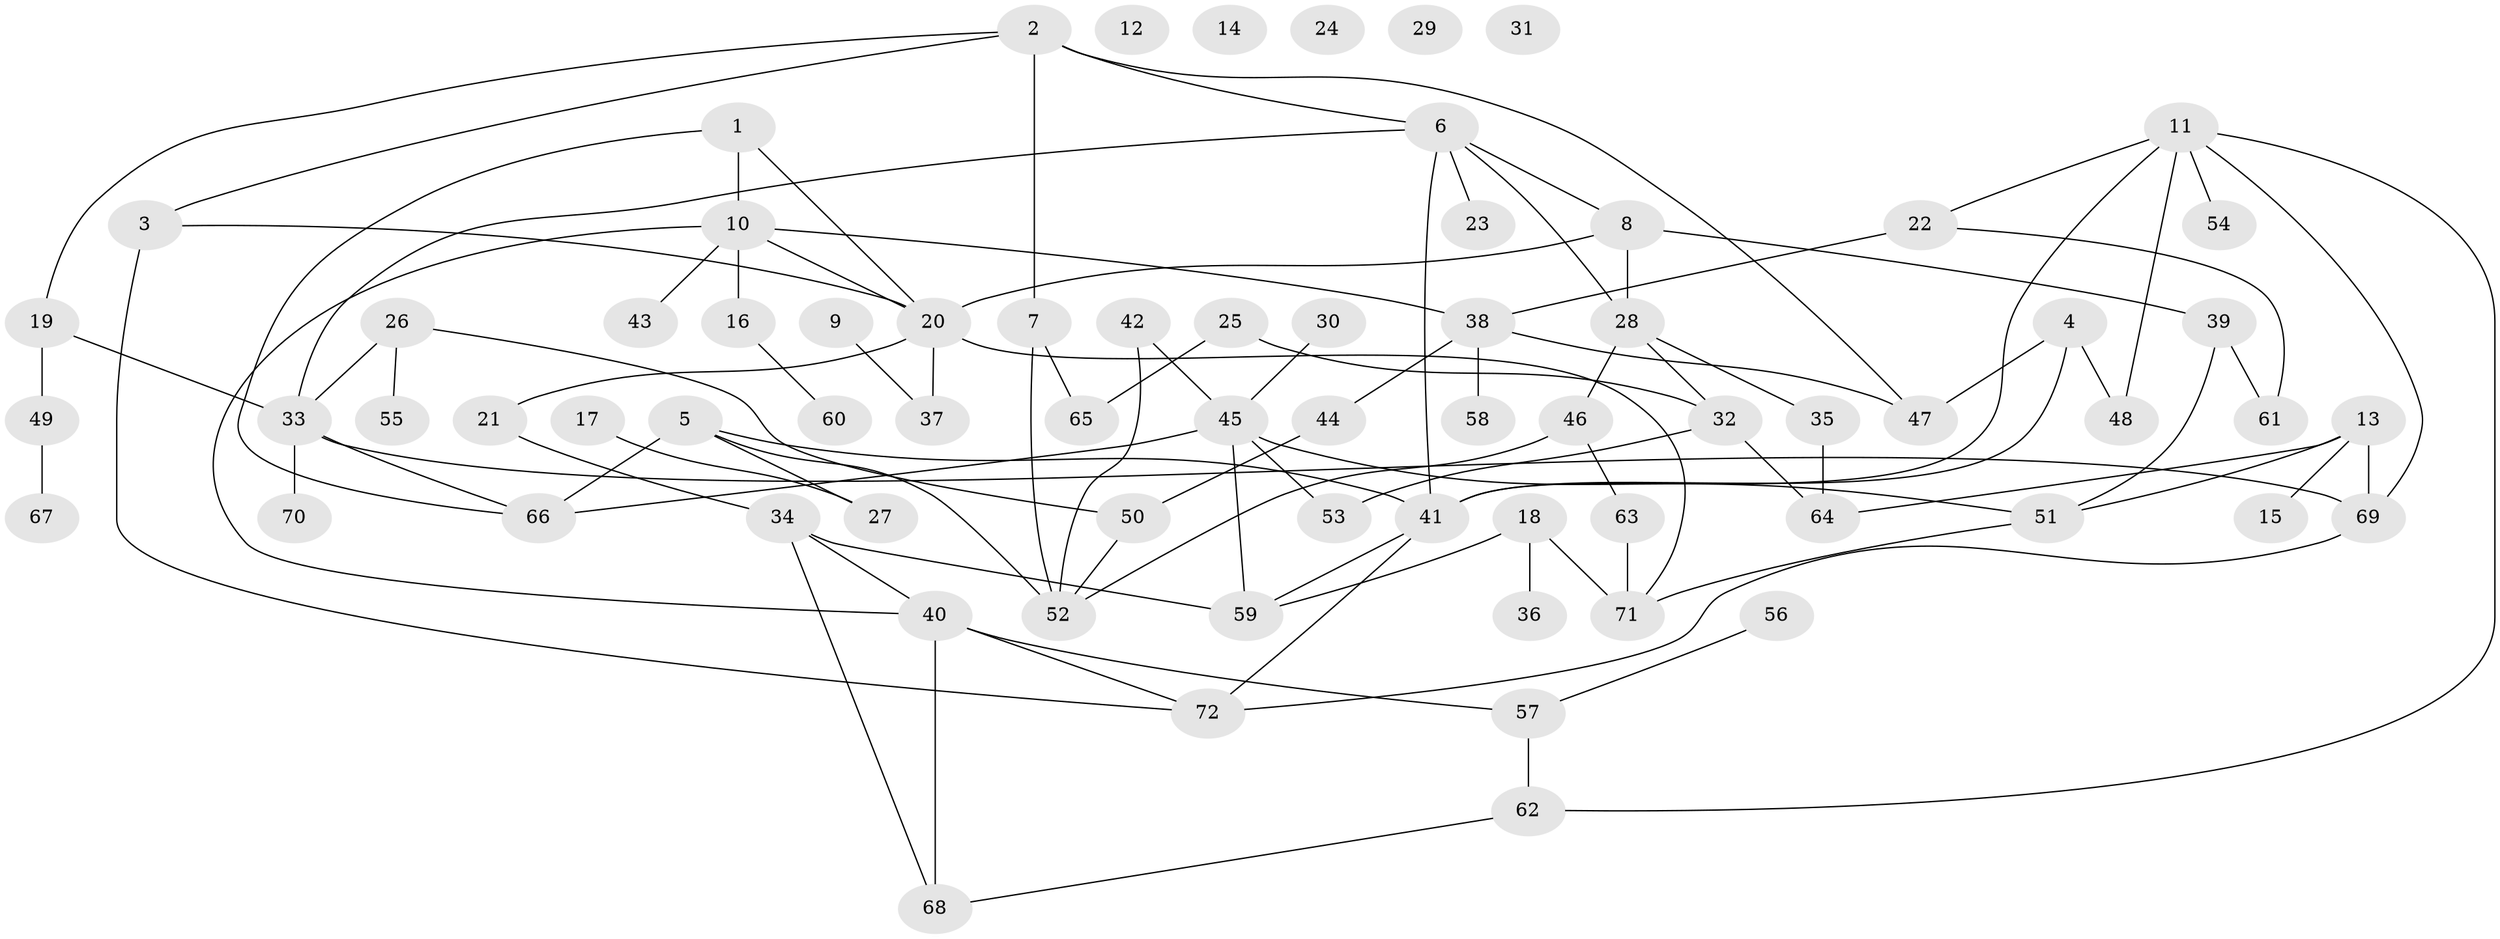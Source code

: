 // Generated by graph-tools (version 1.1) at 2025/39/03/09/25 04:39:28]
// undirected, 72 vertices, 101 edges
graph export_dot {
graph [start="1"]
  node [color=gray90,style=filled];
  1;
  2;
  3;
  4;
  5;
  6;
  7;
  8;
  9;
  10;
  11;
  12;
  13;
  14;
  15;
  16;
  17;
  18;
  19;
  20;
  21;
  22;
  23;
  24;
  25;
  26;
  27;
  28;
  29;
  30;
  31;
  32;
  33;
  34;
  35;
  36;
  37;
  38;
  39;
  40;
  41;
  42;
  43;
  44;
  45;
  46;
  47;
  48;
  49;
  50;
  51;
  52;
  53;
  54;
  55;
  56;
  57;
  58;
  59;
  60;
  61;
  62;
  63;
  64;
  65;
  66;
  67;
  68;
  69;
  70;
  71;
  72;
  1 -- 10;
  1 -- 20;
  1 -- 66;
  2 -- 3;
  2 -- 6;
  2 -- 7;
  2 -- 19;
  2 -- 47;
  3 -- 20;
  3 -- 72;
  4 -- 41;
  4 -- 47;
  4 -- 48;
  5 -- 27;
  5 -- 41;
  5 -- 52;
  5 -- 66;
  6 -- 8;
  6 -- 23;
  6 -- 28;
  6 -- 33;
  6 -- 41;
  7 -- 52;
  7 -- 65;
  8 -- 20;
  8 -- 28;
  8 -- 39;
  9 -- 37;
  10 -- 16;
  10 -- 20;
  10 -- 38;
  10 -- 40;
  10 -- 43;
  11 -- 22;
  11 -- 41;
  11 -- 48;
  11 -- 54;
  11 -- 62;
  11 -- 69;
  13 -- 15;
  13 -- 51;
  13 -- 64;
  13 -- 69;
  16 -- 60;
  17 -- 27;
  18 -- 36;
  18 -- 59;
  18 -- 71;
  19 -- 33;
  19 -- 49;
  20 -- 21;
  20 -- 37;
  20 -- 71;
  21 -- 34;
  22 -- 38;
  22 -- 61;
  25 -- 32;
  25 -- 65;
  26 -- 33;
  26 -- 50;
  26 -- 55;
  28 -- 32;
  28 -- 35;
  28 -- 46;
  30 -- 45;
  32 -- 53;
  32 -- 64;
  33 -- 66;
  33 -- 69;
  33 -- 70;
  34 -- 40;
  34 -- 59;
  34 -- 68;
  35 -- 64;
  38 -- 44;
  38 -- 47;
  38 -- 58;
  39 -- 51;
  39 -- 61;
  40 -- 57;
  40 -- 68;
  40 -- 72;
  41 -- 59;
  41 -- 72;
  42 -- 45;
  42 -- 52;
  44 -- 50;
  45 -- 51;
  45 -- 53;
  45 -- 59;
  45 -- 66;
  46 -- 52;
  46 -- 63;
  49 -- 67;
  50 -- 52;
  51 -- 71;
  56 -- 57;
  57 -- 62;
  62 -- 68;
  63 -- 71;
  69 -- 72;
}
